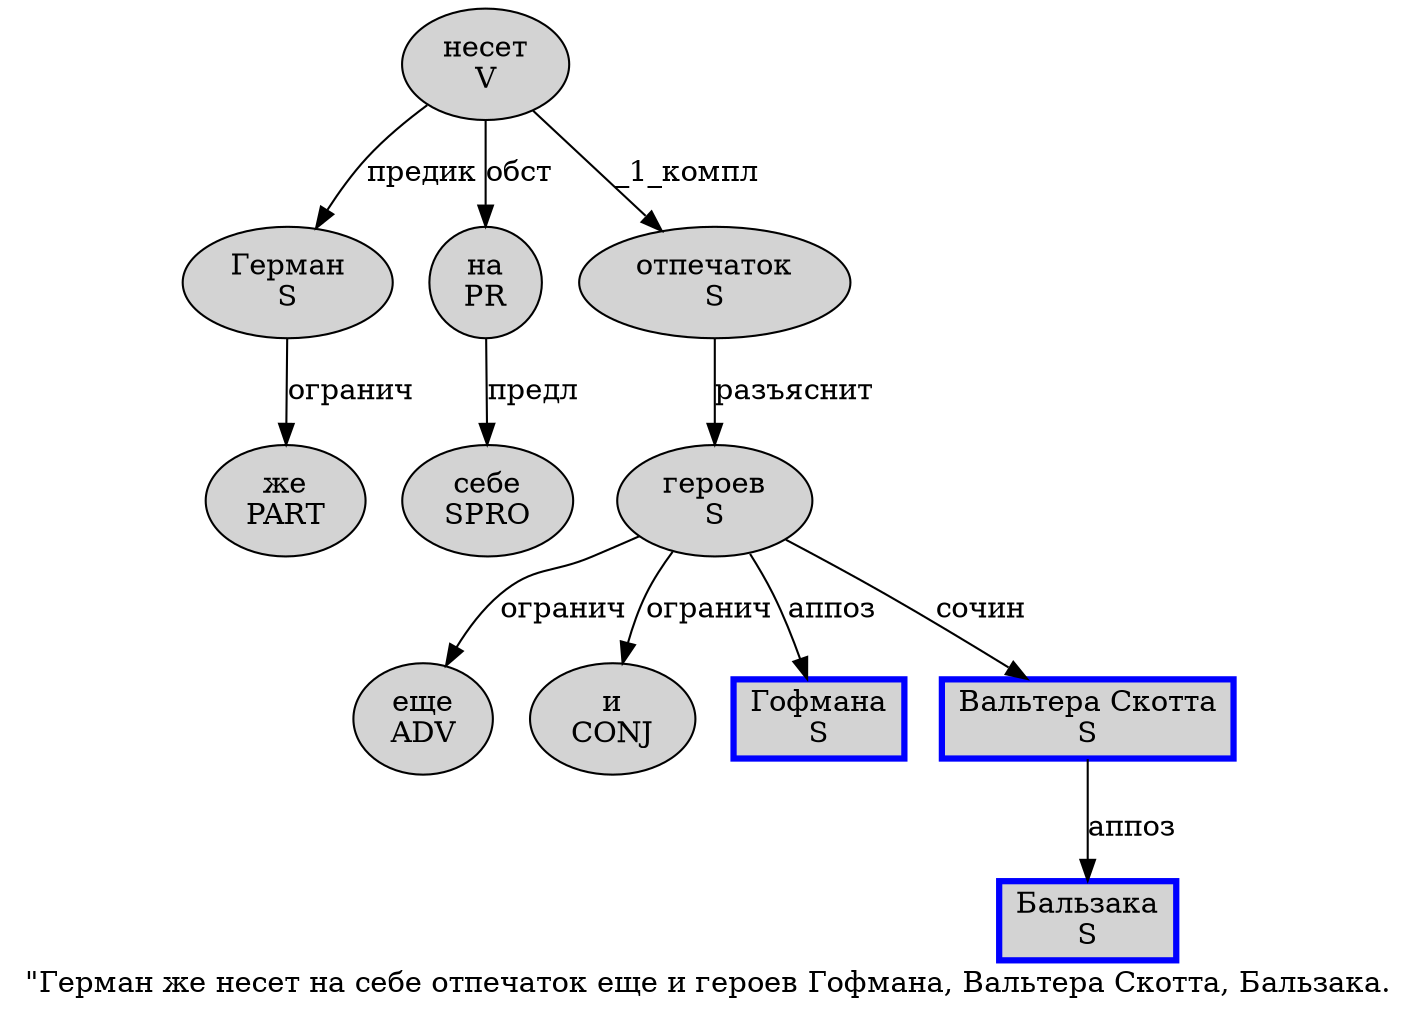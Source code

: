 digraph SENTENCE_847 {
	graph [label="\"Герман же несет на себе отпечаток еще и героев Гофмана, Вальтера Скотта, Бальзака."]
	node [style=filled]
		1 [label="Герман
S" color="" fillcolor=lightgray penwidth=1 shape=ellipse]
		2 [label="же
PART" color="" fillcolor=lightgray penwidth=1 shape=ellipse]
		3 [label="несет
V" color="" fillcolor=lightgray penwidth=1 shape=ellipse]
		4 [label="на
PR" color="" fillcolor=lightgray penwidth=1 shape=ellipse]
		5 [label="себе
SPRO" color="" fillcolor=lightgray penwidth=1 shape=ellipse]
		6 [label="отпечаток
S" color="" fillcolor=lightgray penwidth=1 shape=ellipse]
		7 [label="еще
ADV" color="" fillcolor=lightgray penwidth=1 shape=ellipse]
		8 [label="и
CONJ" color="" fillcolor=lightgray penwidth=1 shape=ellipse]
		9 [label="героев
S" color="" fillcolor=lightgray penwidth=1 shape=ellipse]
		10 [label="Гофмана
S" color=blue fillcolor=lightgray penwidth=3 shape=box]
		12 [label="Вальтера Скотта
S" color=blue fillcolor=lightgray penwidth=3 shape=box]
		14 [label="Бальзака
S" color=blue fillcolor=lightgray penwidth=3 shape=box]
			1 -> 2 [label="огранич"]
			3 -> 1 [label="предик"]
			3 -> 4 [label="обст"]
			3 -> 6 [label="_1_компл"]
			12 -> 14 [label="аппоз"]
			6 -> 9 [label="разъяснит"]
			9 -> 7 [label="огранич"]
			9 -> 8 [label="огранич"]
			9 -> 10 [label="аппоз"]
			9 -> 12 [label="сочин"]
			4 -> 5 [label="предл"]
}